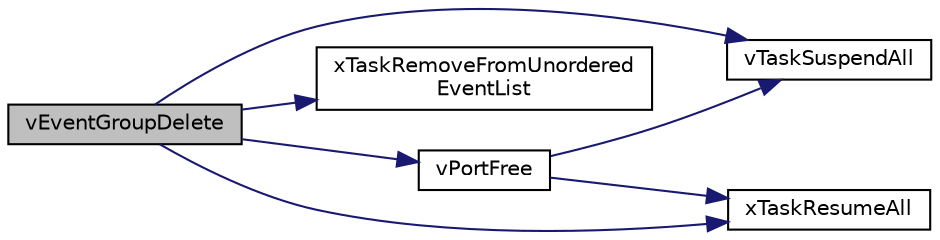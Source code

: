 digraph "vEventGroupDelete"
{
  edge [fontname="Helvetica",fontsize="10",labelfontname="Helvetica",labelfontsize="10"];
  node [fontname="Helvetica",fontsize="10",shape=record];
  rankdir="LR";
  Node7 [label="vEventGroupDelete",height=0.2,width=0.4,color="black", fillcolor="grey75", style="filled", fontcolor="black"];
  Node7 -> Node8 [color="midnightblue",fontsize="10",style="solid",fontname="Helvetica"];
  Node8 [label="vTaskSuspendAll",height=0.2,width=0.4,color="black", fillcolor="white", style="filled",URL="$task_8h.html#a366b302eba79d10b5ee2a3756f0fcc43"];
  Node7 -> Node9 [color="midnightblue",fontsize="10",style="solid",fontname="Helvetica"];
  Node9 [label="xTaskRemoveFromUnordered\lEventList",height=0.2,width=0.4,color="black", fillcolor="white", style="filled",URL="$task_8h.html#aca64fad00201055cbaf9fff74f181b85"];
  Node7 -> Node10 [color="midnightblue",fontsize="10",style="solid",fontname="Helvetica"];
  Node10 [label="vPortFree",height=0.2,width=0.4,color="black", fillcolor="white", style="filled",URL="$portable_8h.html#a735cd3085bb7ba06ff8e47565bfd7016"];
  Node10 -> Node8 [color="midnightblue",fontsize="10",style="solid",fontname="Helvetica"];
  Node10 -> Node11 [color="midnightblue",fontsize="10",style="solid",fontname="Helvetica"];
  Node11 [label="xTaskResumeAll",height=0.2,width=0.4,color="black", fillcolor="white", style="filled",URL="$task_8h.html#a003f8ae6d649225abd030cc76e1c7d0e"];
  Node7 -> Node11 [color="midnightblue",fontsize="10",style="solid",fontname="Helvetica"];
}
